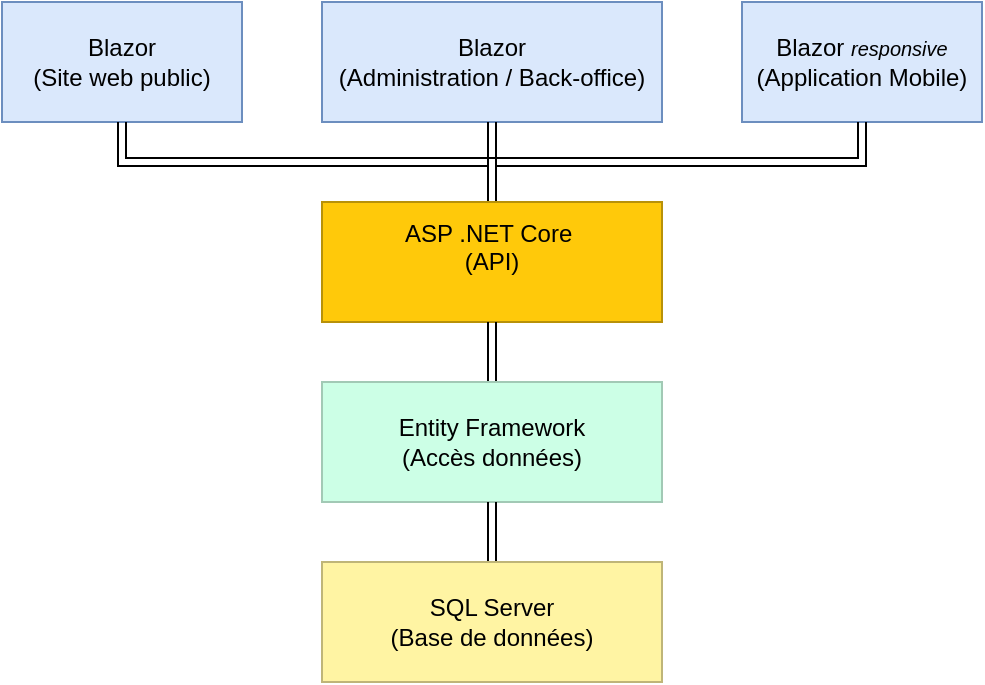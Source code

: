 <mxfile version="27.0.3">
  <diagram name="Page-1" id="N13mzci82S7BWXSdHJzj">
    <mxGraphModel dx="1042" dy="563" grid="1" gridSize="10" guides="1" tooltips="1" connect="1" arrows="1" fold="1" page="1" pageScale="1" pageWidth="827" pageHeight="1169" math="0" shadow="0">
      <root>
        <mxCell id="0" />
        <mxCell id="1" parent="0" />
        <mxCell id="sOoK4CJIoN0KH2jksxSq-1" value="&lt;div&gt;Blazor&lt;/div&gt;&lt;div&gt;(Site web public)&lt;/div&gt;" style="rounded=0;whiteSpace=wrap;html=1;fillColor=#dae8fc;strokeColor=#6c8ebf;" parent="1" vertex="1">
          <mxGeometry x="260" y="40" width="120" height="60" as="geometry" />
        </mxCell>
        <mxCell id="sOoK4CJIoN0KH2jksxSq-2" value="&lt;div&gt;Blazor&lt;/div&gt;&lt;div&gt;(Administration / Back-office)&lt;/div&gt;" style="rounded=0;whiteSpace=wrap;html=1;fillColor=#dae8fc;strokeColor=#6c8ebf;" parent="1" vertex="1">
          <mxGeometry x="420" y="40" width="170" height="60" as="geometry" />
        </mxCell>
        <mxCell id="sOoK4CJIoN0KH2jksxSq-3" value="Blazor &lt;i&gt;&lt;font style=&quot;font-size: 10px;&quot;&gt;responsive&lt;/font&gt;&lt;/i&gt;&lt;div&gt;(Application Mobile)&lt;/div&gt;" style="rounded=0;whiteSpace=wrap;html=1;fillColor=#dae8fc;strokeColor=#6c8ebf;" parent="1" vertex="1">
          <mxGeometry x="630" y="40" width="120" height="60" as="geometry" />
        </mxCell>
        <mxCell id="sOoK4CJIoN0KH2jksxSq-7" style="edgeStyle=orthogonalEdgeStyle;rounded=0;orthogonalLoop=1;jettySize=auto;html=1;shape=link;" parent="1" source="sOoK4CJIoN0KH2jksxSq-4" target="sOoK4CJIoN0KH2jksxSq-1" edge="1">
          <mxGeometry relative="1" as="geometry">
            <Array as="points">
              <mxPoint x="505" y="120" />
              <mxPoint x="320" y="120" />
            </Array>
          </mxGeometry>
        </mxCell>
        <mxCell id="sOoK4CJIoN0KH2jksxSq-8" style="edgeStyle=orthogonalEdgeStyle;rounded=0;orthogonalLoop=1;jettySize=auto;html=1;entryX=0.5;entryY=1;entryDx=0;entryDy=0;shape=link;" parent="1" source="sOoK4CJIoN0KH2jksxSq-4" target="sOoK4CJIoN0KH2jksxSq-2" edge="1">
          <mxGeometry relative="1" as="geometry" />
        </mxCell>
        <mxCell id="sOoK4CJIoN0KH2jksxSq-9" style="edgeStyle=orthogonalEdgeStyle;rounded=0;orthogonalLoop=1;jettySize=auto;html=1;entryX=0.5;entryY=1;entryDx=0;entryDy=0;shape=link;" parent="1" source="sOoK4CJIoN0KH2jksxSq-4" target="sOoK4CJIoN0KH2jksxSq-3" edge="1">
          <mxGeometry relative="1" as="geometry">
            <Array as="points">
              <mxPoint x="505" y="120" />
              <mxPoint x="690" y="120" />
            </Array>
          </mxGeometry>
        </mxCell>
        <mxCell id="sOoK4CJIoN0KH2jksxSq-4" value="&lt;div&gt;ASP .NET Core&amp;nbsp;&lt;/div&gt;&lt;div&gt;(API)&lt;/div&gt;&lt;div&gt;&lt;br&gt;&lt;/div&gt;" style="rounded=0;whiteSpace=wrap;html=1;fillColor=#FFC90A;strokeColor=#B89109;" parent="1" vertex="1">
          <mxGeometry x="420" y="140" width="170" height="60" as="geometry" />
        </mxCell>
        <mxCell id="sOoK4CJIoN0KH2jksxSq-10" style="edgeStyle=orthogonalEdgeStyle;rounded=0;orthogonalLoop=1;jettySize=auto;html=1;entryX=0.5;entryY=1;entryDx=0;entryDy=0;shape=link;" parent="1" source="sOoK4CJIoN0KH2jksxSq-5" target="sOoK4CJIoN0KH2jksxSq-4" edge="1">
          <mxGeometry relative="1" as="geometry" />
        </mxCell>
        <mxCell id="sOoK4CJIoN0KH2jksxSq-5" value="&lt;div&gt;Entity Framework&lt;/div&gt;&lt;div&gt;(Accès données)&lt;/div&gt;" style="rounded=0;whiteSpace=wrap;html=1;fillColor=#CCFFE6;strokeColor=#A2C9B5;" parent="1" vertex="1">
          <mxGeometry x="420" y="230" width="170" height="60" as="geometry" />
        </mxCell>
        <mxCell id="sOoK4CJIoN0KH2jksxSq-12" style="edgeStyle=orthogonalEdgeStyle;rounded=0;orthogonalLoop=1;jettySize=auto;html=1;entryX=0.5;entryY=1;entryDx=0;entryDy=0;shape=link;" parent="1" source="sOoK4CJIoN0KH2jksxSq-11" target="sOoK4CJIoN0KH2jksxSq-5" edge="1">
          <mxGeometry relative="1" as="geometry" />
        </mxCell>
        <mxCell id="sOoK4CJIoN0KH2jksxSq-11" value="&lt;div&gt;SQL Server&lt;/div&gt;&lt;div&gt;(Base de données)&lt;/div&gt;" style="rounded=0;whiteSpace=wrap;html=1;fillColor=#FFF4A3;strokeColor=#BFB578;" parent="1" vertex="1">
          <mxGeometry x="420" y="320" width="170" height="60" as="geometry" />
        </mxCell>
      </root>
    </mxGraphModel>
  </diagram>
</mxfile>
